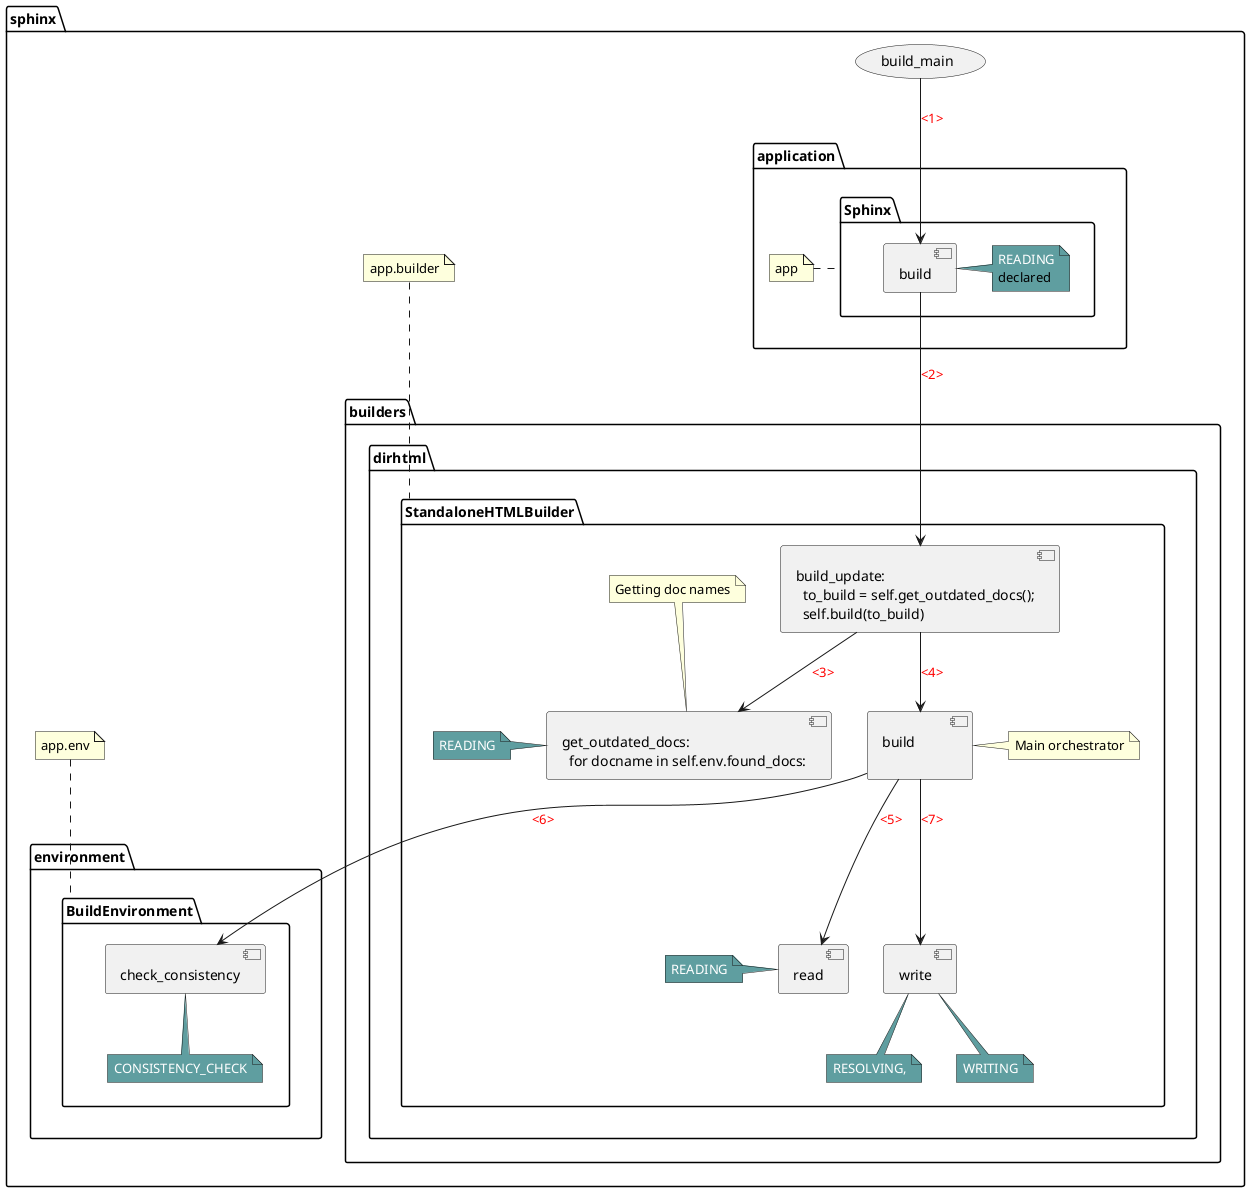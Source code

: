 @startuml
skinparam ArrowFontColor red

package "sphinx" {
   (build_main)
   package "application" {
      folder "Sphinx" {
         [build] as app_build
         note right of app_build #CadetBlue
            <font color=white>READING</font>
            declared
         end note
      }
      note left of Sphinx: app
   }


   package "builders" {
      package "dirhtml" {
         folder "StandaloneHTMLBuilder" {
            [build_update:\n  to_build = self.get_outdated_docs();\n  self.build(to_build)] as builder_update
            [get_outdated_docs:\n  for docname in self.env.found_docs:] as get_outdated
            [build\n                  ] as builder_build
            [read] as builder_read
            [write] as builder_write
            note top of get_outdated: Getting doc names
               note left of get_outdated #CadetBlue: <font color=white>READING</font>

            note bottom of builder_write #CadetBlue : <font color=white>RESOLVING,</font>
            note bottom of builder_write #CadetBlue : <font color=white>WRITING</font>
            note right of builder_build: Main orchestrator
            note left of builder_read #CadetBlue: <font color=white>READING</font>

         }
      }
   }
   note top of StandaloneHTMLBuilder: app.builder

   package "environment" {
      folder "BuildEnvironment" {
            [check_consistency] as consistency
         note bottom of consistency #CadetBlue: <font color=white>CONSISTENCY_CHECK</font>
      }
   }
   note top of BuildEnvironment: app.env

}

build_main --> app_build : <1>
app_build --> builder_update : <2>
builder_update --> get_outdated : <3>
builder_update --> builder_build : <4>
builder_build --> builder_read: <5>
builder_build --> builder_write: <7>
builder_build --> consistency: <6>

get_outdated -[hidden]right-> builder_build
builder_read -[hidden]> builder_write
builder_write -[hidden]> consistency
@enduml